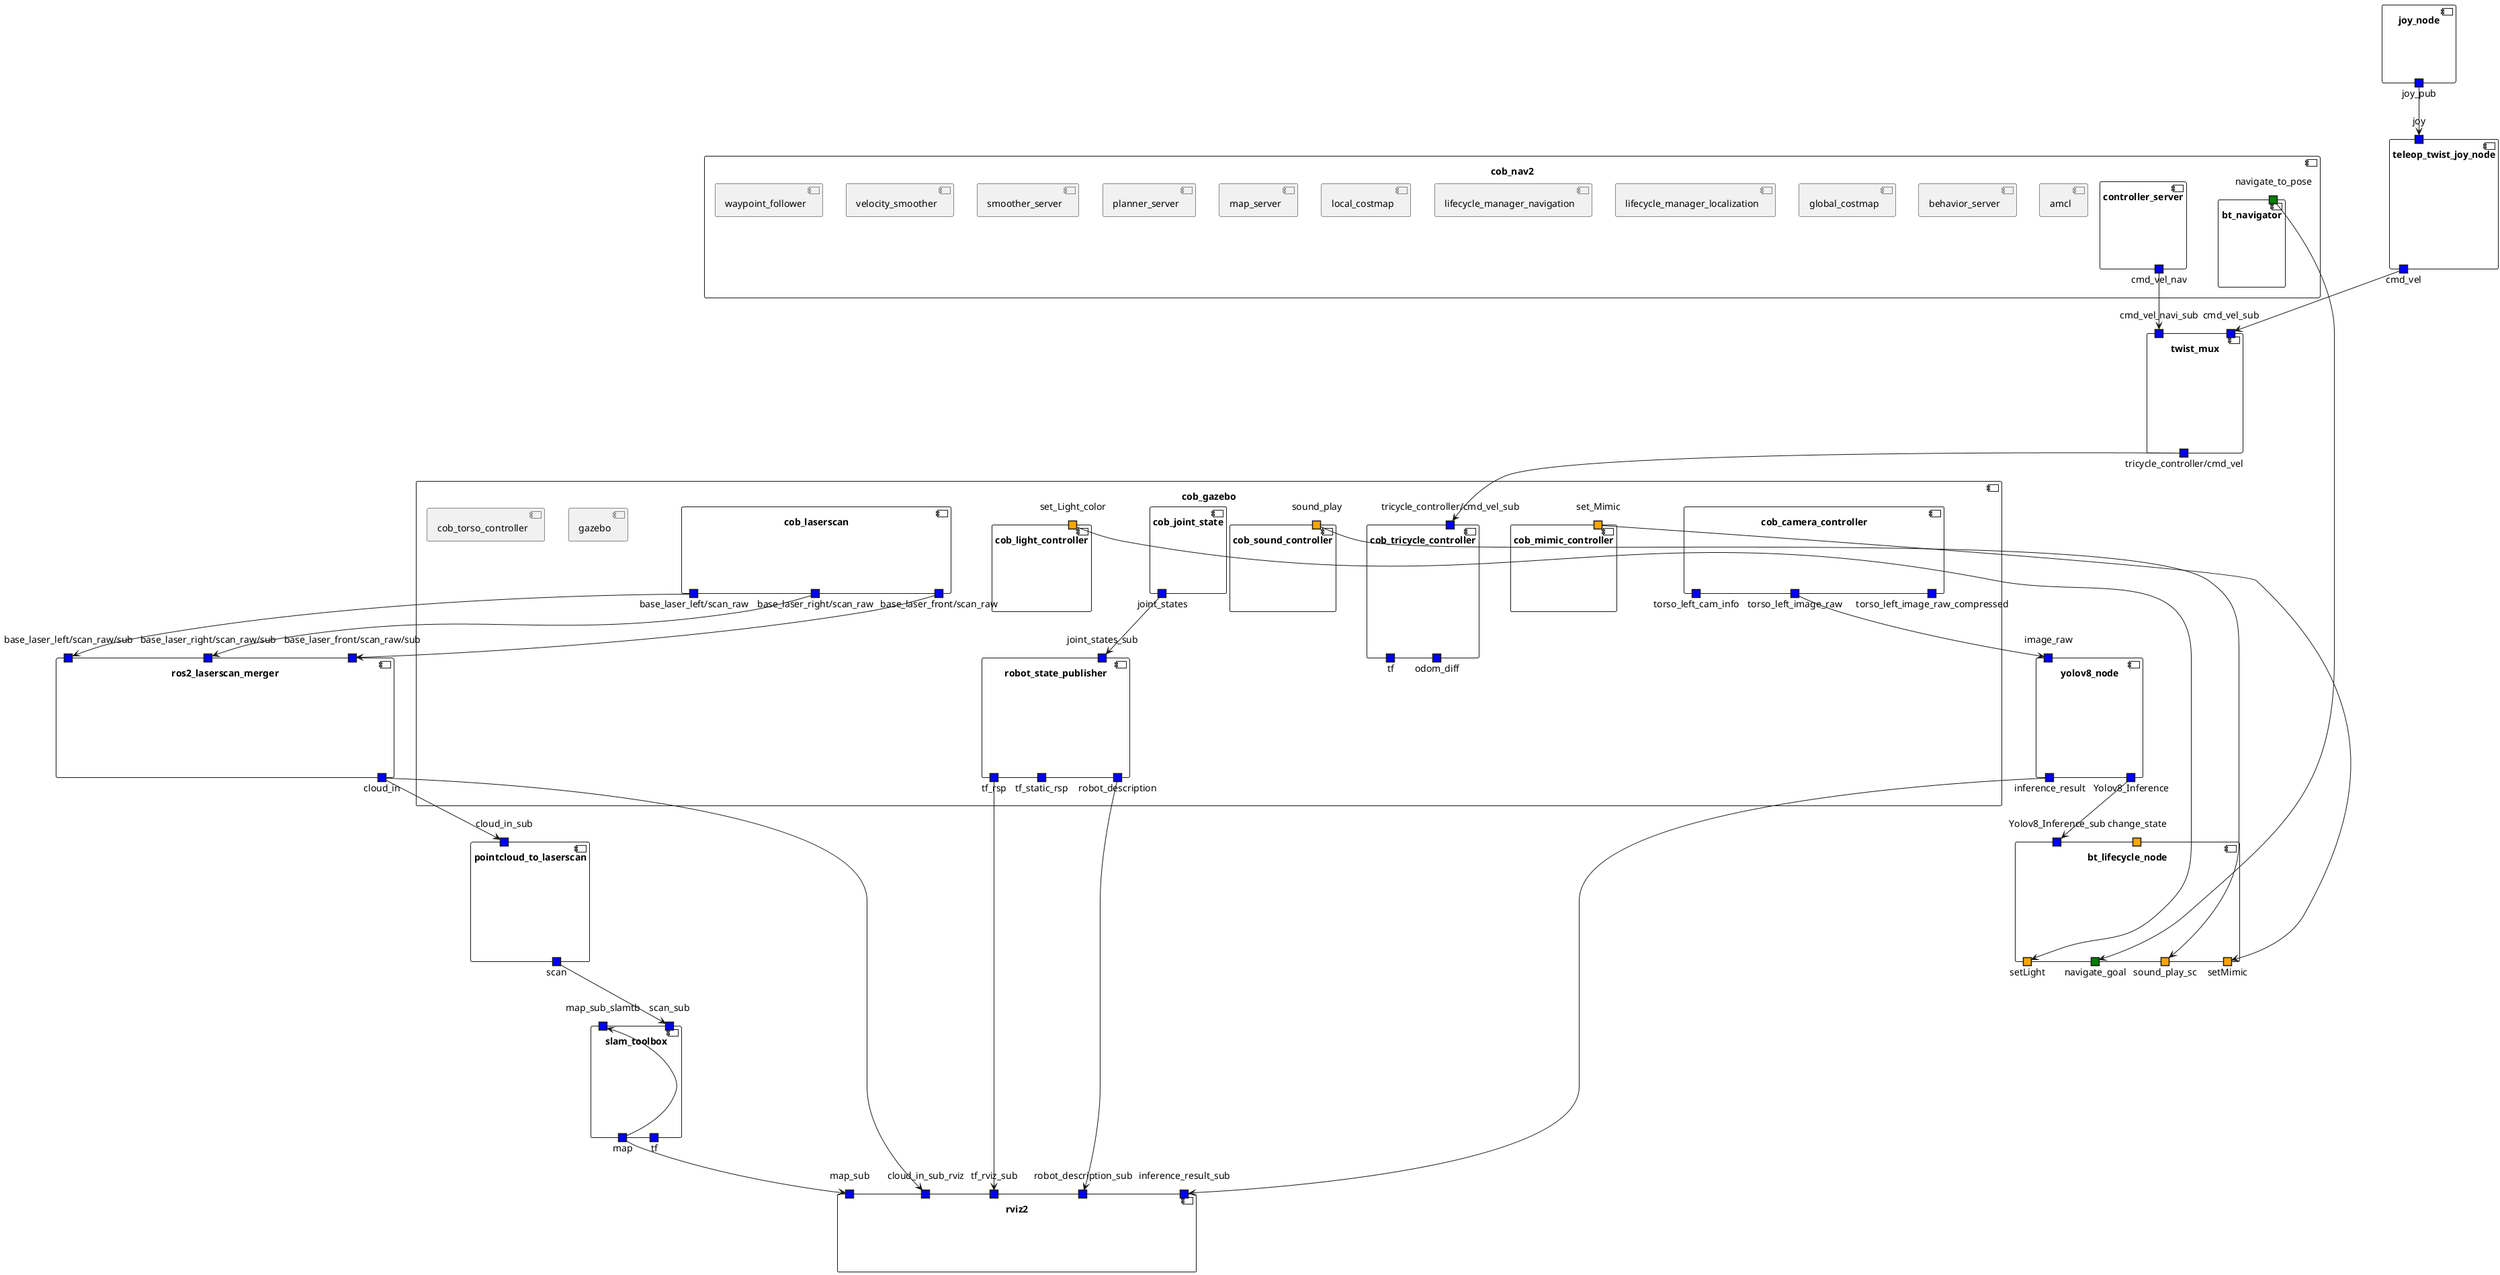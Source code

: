 @startuml

/'SUBSYSTEMS'/
component cob_gazebo {
  component gazebo {

/' PORTS DEFINED AS AVAILABLE IN THE ROSSYSTEM FILE '/

/' PORTS FROM THE ORIGINAL NODE '/
  }

  component cob_laserscan {

/' PORTS DEFINED AS AVAILABLE IN THE ROSSYSTEM FILE '/
    portout cob_laserscan.base_laser_left_scan_raw as "base_laser_left/scan_raw" #blue
    portout cob_laserscan.base_laser_right_scan_raw as "base_laser_right/scan_raw" #blue
    portout cob_laserscan.base_laser_front_scan_raw as "base_laser_front/scan_raw" #blue

/' PORTS FROM THE ORIGINAL NODE '/
  }

  component cob_camera_controller {

/' PORTS DEFINED AS AVAILABLE IN THE ROSSYSTEM FILE '/
    portout cob_camera_controller.torso_left_cam_info as "torso_left_cam_info" #blue
    portout cob_camera_controller.torso_left_image_raw as "torso_left_image_raw" #blue
    portout cob_camera_controller.torso_left_image_raw_compressed as "torso_left_image_raw_compressed" #blue

/' PORTS FROM THE ORIGINAL NODE '/
  }

  component cob_tricycle_controller {

/' PORTS DEFINED AS AVAILABLE IN THE ROSSYSTEM FILE '/
    portin cob_tricycle_controller.tricycle_controller_cmd_vel_sub as "tricycle_controller/cmd_vel_sub" #blue
    portout cob_tricycle_controller.tf as "tf" #blue
    portout cob_tricycle_controller.odom_diff as "odom_diff" #blue

/' PORTS FROM THE ORIGINAL NODE '/
  }

  component cob_torso_controller {

/' PORTS DEFINED AS AVAILABLE IN THE ROSSYSTEM FILE '/

/' PORTS FROM THE ORIGINAL NODE '/
  }

  component robot_state_publisher {

/' PORTS DEFINED AS AVAILABLE IN THE ROSSYSTEM FILE '/
    portin robot_state_publisher.joint_states_sub as "joint_states_sub" #blue
    portout robot_state_publisher.tf_rsp as "tf_rsp" #blue
    portout robot_state_publisher.tf_static_rsp as "tf_static_rsp" #blue
    portout robot_state_publisher.robot_description as "robot_description" #blue

/' PORTS FROM THE ORIGINAL NODE '/
  }

  component cob_joint_state {

/' PORTS DEFINED AS AVAILABLE IN THE ROSSYSTEM FILE '/
    portout cob_joint_state.joint_states as "joint_states" #blue

/' PORTS FROM THE ORIGINAL NODE '/
  }

  component cob_light_controller {

/' PORTS DEFINED AS AVAILABLE IN THE ROSSYSTEM FILE '/
    portin cob_light_controller.set_Light_color as "set_Light_color" #orange

/' PORTS FROM THE ORIGINAL NODE '/
  }

  component cob_sound_controller {

/' PORTS DEFINED AS AVAILABLE IN THE ROSSYSTEM FILE '/
    portin cob_sound_controller.sound_play as "sound_play" #orange

/' PORTS FROM THE ORIGINAL NODE '/
  }

  component cob_mimic_controller {

/' PORTS DEFINED AS AVAILABLE IN THE ROSSYSTEM FILE '/
    portin cob_mimic_controller.set_Mimic as "set_Mimic" #orange

/' PORTS FROM THE ORIGINAL NODE '/
  }

 }
component cob_nav2 {
  component amcl {

/' PORTS DEFINED AS AVAILABLE IN THE ROSSYSTEM FILE '/

/' PORTS FROM THE ORIGINAL NODE '/
  }

  component behavior_server {

/' PORTS DEFINED AS AVAILABLE IN THE ROSSYSTEM FILE '/

/' PORTS FROM THE ORIGINAL NODE '/
  }

  component bt_navigator {

/' PORTS DEFINED AS AVAILABLE IN THE ROSSYSTEM FILE '/
    portin bt_navigator.navigate_to_pose as "navigate_to_pose" #green

/' PORTS FROM THE ORIGINAL NODE '/
  }

  component controller_server {

/' PORTS DEFINED AS AVAILABLE IN THE ROSSYSTEM FILE '/
    portout controller_server.cmd_vel_nav as "cmd_vel_nav" #blue

/' PORTS FROM THE ORIGINAL NODE '/
  }

  component global_costmap {

/' PORTS DEFINED AS AVAILABLE IN THE ROSSYSTEM FILE '/

/' PORTS FROM THE ORIGINAL NODE '/
  }

  component lifecycle_manager_localization {

/' PORTS DEFINED AS AVAILABLE IN THE ROSSYSTEM FILE '/

/' PORTS FROM THE ORIGINAL NODE '/
  }

  component lifecycle_manager_navigation {

/' PORTS DEFINED AS AVAILABLE IN THE ROSSYSTEM FILE '/

/' PORTS FROM THE ORIGINAL NODE '/
  }

  component local_costmap {

/' PORTS DEFINED AS AVAILABLE IN THE ROSSYSTEM FILE '/

/' PORTS FROM THE ORIGINAL NODE '/
  }

  component map_server {

/' PORTS DEFINED AS AVAILABLE IN THE ROSSYSTEM FILE '/

/' PORTS FROM THE ORIGINAL NODE '/
  }

  component planner_server {

/' PORTS DEFINED AS AVAILABLE IN THE ROSSYSTEM FILE '/

/' PORTS FROM THE ORIGINAL NODE '/
  }

  component smoother_server {

/' PORTS DEFINED AS AVAILABLE IN THE ROSSYSTEM FILE '/

/' PORTS FROM THE ORIGINAL NODE '/
  }

  component velocity_smoother {

/' PORTS DEFINED AS AVAILABLE IN THE ROSSYSTEM FILE '/

/' PORTS FROM THE ORIGINAL NODE '/
  }

  component waypoint_follower {

/' PORTS DEFINED AS AVAILABLE IN THE ROSSYSTEM FILE '/

/' PORTS FROM THE ORIGINAL NODE '/
  }

 }

  component joy_node {

/' PORTS DEFINED AS AVAILABLE IN THE ROSSYSTEM FILE '/
    portout joy_node.joy_pub as "joy_pub" #blue

/' PORTS FROM THE ORIGINAL NODE '/
  }

  component teleop_twist_joy_node {

/' PORTS DEFINED AS AVAILABLE IN THE ROSSYSTEM FILE '/
    portout teleop_twist_joy_node.cmd_vel as "cmd_vel" #blue
    portin teleop_twist_joy_node.joy as "joy" #blue

/' PORTS FROM THE ORIGINAL NODE '/
  }

  component twist_mux {

/' PORTS DEFINED AS AVAILABLE IN THE ROSSYSTEM FILE '/
    portin twist_mux.cmd_vel_sub as "cmd_vel_sub" #blue
    portout twist_mux.tricycle_controller_cmd_vel as "tricycle_controller/cmd_vel" #blue
    portin twist_mux.cmd_vel_navi_sub as "cmd_vel_navi_sub" #blue

/' PORTS FROM THE ORIGINAL NODE '/
  }

  component ros2_laserscan_merger {

/' PORTS DEFINED AS AVAILABLE IN THE ROSSYSTEM FILE '/
    portout ros2_laserscan_merger.cloud_in as "cloud_in" #blue
    portin ros2_laserscan_merger.base_laser_left_scan_raw_sub as "base_laser_left/scan_raw/sub" #blue
    portin ros2_laserscan_merger.base_laser_right_scan_raw_sub as "base_laser_right/scan_raw/sub" #blue
    portin ros2_laserscan_merger.base_laser_front_scan_raw_sub as "base_laser_front/scan_raw/sub" #blue

/' PORTS FROM THE ORIGINAL NODE '/
  }

  component pointcloud_to_laserscan {

/' PORTS DEFINED AS AVAILABLE IN THE ROSSYSTEM FILE '/
    portin pointcloud_to_laserscan.cloud_in_sub as "cloud_in_sub" #blue
    portout pointcloud_to_laserscan.scan as "scan" #blue

/' PORTS FROM THE ORIGINAL NODE '/
  }

  component slam_toolbox {

/' PORTS DEFINED AS AVAILABLE IN THE ROSSYSTEM FILE '/
    portin slam_toolbox.map_sub_slamtb as "map_sub_slamtb" #blue
    portin slam_toolbox.scan_sub as "scan_sub" #blue
    portout slam_toolbox.map as "map" #blue
    portout slam_toolbox.tf as "tf" #blue

/' PORTS FROM THE ORIGINAL NODE '/
  }

  component rviz2 {

/' PORTS DEFINED AS AVAILABLE IN THE ROSSYSTEM FILE '/
    portin rviz2.cloud_in_sub_rviz as "cloud_in_sub_rviz" #blue
    portin rviz2.map_sub as "map_sub" #blue
    portin rviz2.robot_description_sub as "robot_description_sub" #blue
    portin rviz2.tf_rviz_sub as "tf_rviz_sub" #blue
    portin rviz2.inference_result_sub as "inference_result_sub" #blue

/' PORTS FROM THE ORIGINAL NODE '/
  }

  component yolov8_node {

/' PORTS DEFINED AS AVAILABLE IN THE ROSSYSTEM FILE '/
    portout yolov8_node.Yolov8_Inference as "Yolov8_Inference" #blue
    portout yolov8_node.inference_result as "inference_result" #blue
    portin yolov8_node.image_raw as "image_raw" #blue

/' PORTS FROM THE ORIGINAL NODE '/
  }

  component bt_lifecycle_node {

/' PORTS DEFINED AS AVAILABLE IN THE ROSSYSTEM FILE '/
    portin bt_lifecycle_node.Yolov8_Inference_sub as "Yolov8_Inference_sub" #blue
    portout bt_lifecycle_node.sound_play_sc as "sound_play_sc" #orange
    portout bt_lifecycle_node.setLight as "setLight" #orange
    portout bt_lifecycle_node.setMimic as "setMimic" #orange
    portin bt_lifecycle_node.change_state as "change_state" #orange
    portout bt_lifecycle_node.navigate_goal as "navigate_goal" #green

/' PORTS FROM THE ORIGINAL NODE '/
  }

  joy_node.joy_pub --> teleop_twist_joy_node.joy
  teleop_twist_joy_node.cmd_vel --> twist_mux.cmd_vel_sub
  controller_server.cmd_vel_nav --> twist_mux.cmd_vel_navi_sub
  ros2_laserscan_merger.cloud_in --> pointcloud_to_laserscan.cloud_in_sub
  ros2_laserscan_merger.cloud_in --> rviz2.cloud_in_sub_rviz
  twist_mux.tricycle_controller_cmd_vel --> cob_tricycle_controller.tricycle_controller_cmd_vel_sub
  cob_laserscan.base_laser_left_scan_raw --> ros2_laserscan_merger.base_laser_left_scan_raw_sub
  cob_laserscan.base_laser_right_scan_raw --> ros2_laserscan_merger.base_laser_right_scan_raw_sub
  cob_laserscan.base_laser_front_scan_raw --> ros2_laserscan_merger.base_laser_front_scan_raw_sub
  robot_state_publisher.robot_description --> rviz2.robot_description_sub
  pointcloud_to_laserscan.scan --> slam_toolbox.scan_sub
  slam_toolbox.map --> rviz2.map_sub
  slam_toolbox.map --> slam_toolbox.map_sub_slamtb
  cob_joint_state.joint_states --> robot_state_publisher.joint_states_sub
  cob_camera_controller.torso_left_image_raw --> yolov8_node.image_raw
  robot_state_publisher.tf_rsp --> rviz2.tf_rviz_sub
  cob_light_controller.set_Light_color --> bt_lifecycle_node.setLight
  cob_sound_controller.sound_play --> bt_lifecycle_node.sound_play_sc
  cob_mimic_controller.set_Mimic --> bt_lifecycle_node.setMimic
  bt_navigator.navigate_to_pose --> bt_lifecycle_node.navigate_goal
  yolov8_node.Yolov8_Inference --> bt_lifecycle_node.Yolov8_Inference_sub
  yolov8_node.inference_result --> rviz2.inference_result_sub

@enduml